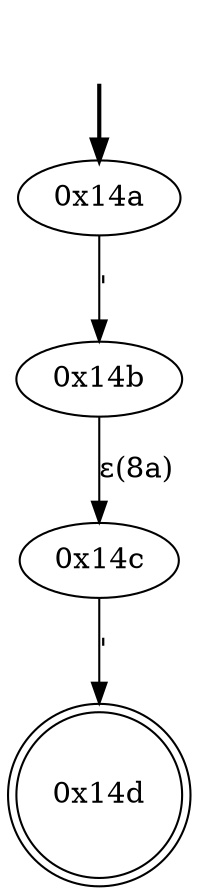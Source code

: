 digraph {
	fake [style=invisible]
	"0x14a" [root=true]
	"0x14b"
	"0x14c"
	"0x14d" [shape=doublecircle]
	fake -> "0x14a" [style=bold]
	"0x14a" -> "0x14b" [label="'"]
	"0x14c" -> "0x14d" [label="'"]
	"0x14b" -> "0x14c" [label="ε(8a)"]
}
